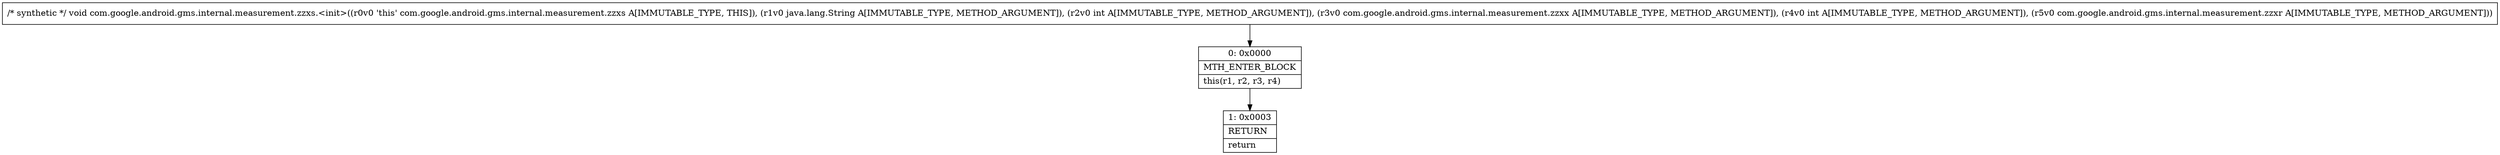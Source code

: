 digraph "CFG forcom.google.android.gms.internal.measurement.zzxs.\<init\>(Ljava\/lang\/String;ILcom\/google\/android\/gms\/internal\/measurement\/zzxx;ILcom\/google\/android\/gms\/internal\/measurement\/zzxr;)V" {
Node_0 [shape=record,label="{0\:\ 0x0000|MTH_ENTER_BLOCK\l|this(r1, r2, r3, r4)\l}"];
Node_1 [shape=record,label="{1\:\ 0x0003|RETURN\l|return\l}"];
MethodNode[shape=record,label="{\/* synthetic *\/ void com.google.android.gms.internal.measurement.zzxs.\<init\>((r0v0 'this' com.google.android.gms.internal.measurement.zzxs A[IMMUTABLE_TYPE, THIS]), (r1v0 java.lang.String A[IMMUTABLE_TYPE, METHOD_ARGUMENT]), (r2v0 int A[IMMUTABLE_TYPE, METHOD_ARGUMENT]), (r3v0 com.google.android.gms.internal.measurement.zzxx A[IMMUTABLE_TYPE, METHOD_ARGUMENT]), (r4v0 int A[IMMUTABLE_TYPE, METHOD_ARGUMENT]), (r5v0 com.google.android.gms.internal.measurement.zzxr A[IMMUTABLE_TYPE, METHOD_ARGUMENT])) }"];
MethodNode -> Node_0;
Node_0 -> Node_1;
}

